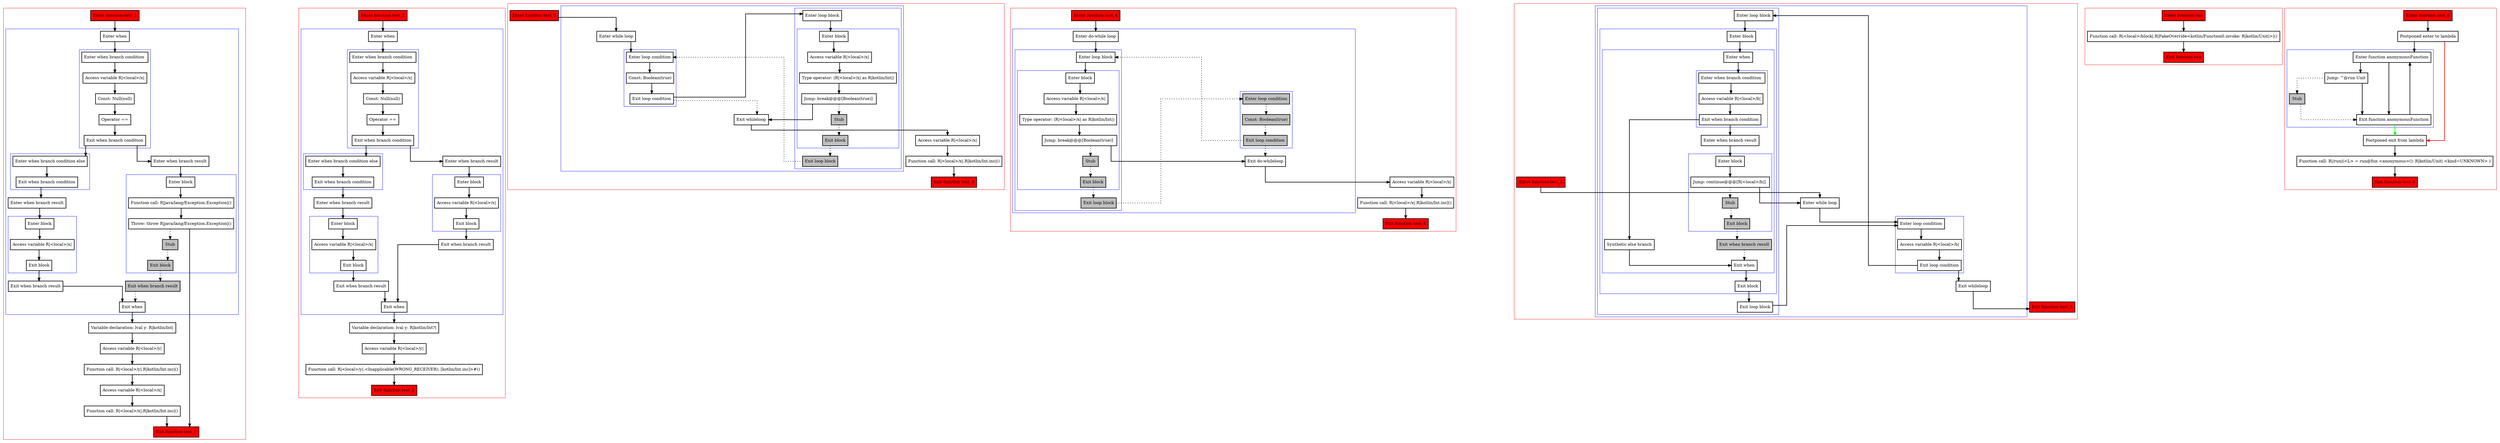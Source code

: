 digraph jumps_kt {
    graph [splines=ortho nodesep=3]
    node [shape=box penwidth=2]
    edge [penwidth=2]

    subgraph cluster_0 {
        color=red
        0 [label="Enter function test_1" style="filled" fillcolor=red];
        subgraph cluster_1 {
            color=blue
            1 [label="Enter when"];
            subgraph cluster_2 {
                color=blue
                2 [label="Enter when branch condition "];
                3 [label="Access variable R|<local>/x|"];
                4 [label="Const: Null(null)"];
                5 [label="Operator =="];
                6 [label="Exit when branch condition"];
            }
            subgraph cluster_3 {
                color=blue
                7 [label="Enter when branch condition else"];
                8 [label="Exit when branch condition"];
            }
            9 [label="Enter when branch result"];
            subgraph cluster_4 {
                color=blue
                10 [label="Enter block"];
                11 [label="Access variable R|<local>/x|"];
                12 [label="Exit block"];
            }
            13 [label="Exit when branch result"];
            14 [label="Enter when branch result"];
            subgraph cluster_5 {
                color=blue
                15 [label="Enter block"];
                16 [label="Function call: R|java/lang/Exception.Exception|()"];
                17 [label="Throw: throw R|java/lang/Exception.Exception|()"];
                18 [label="Stub" style="filled" fillcolor=gray];
                19 [label="Exit block" style="filled" fillcolor=gray];
            }
            20 [label="Exit when branch result" style="filled" fillcolor=gray];
            21 [label="Exit when"];
        }
        22 [label="Variable declaration: lval y: R|kotlin/Int|"];
        23 [label="Access variable R|<local>/y|"];
        24 [label="Function call: R|<local>/y|.R|kotlin/Int.inc|()"];
        25 [label="Access variable R|<local>/x|"];
        26 [label="Function call: R|<local>/x|.R|kotlin/Int.inc|()"];
        27 [label="Exit function test_1" style="filled" fillcolor=red];
    }

    0 -> {1};
    1 -> {2};
    2 -> {3};
    3 -> {4};
    4 -> {5};
    5 -> {6};
    6 -> {14 7};
    7 -> {8};
    8 -> {9};
    9 -> {10};
    10 -> {11};
    11 -> {12};
    12 -> {13};
    13 -> {21};
    14 -> {15};
    15 -> {16};
    16 -> {17};
    17 -> {27};
    17 -> {18} [style=dotted];
    18 -> {19} [style=dotted];
    19 -> {20} [style=dotted];
    20 -> {21} [style=dotted];
    21 -> {22};
    22 -> {23};
    23 -> {24};
    24 -> {25};
    25 -> {26};
    26 -> {27};

    subgraph cluster_6 {
        color=red
        28 [label="Enter function test_2" style="filled" fillcolor=red];
        subgraph cluster_7 {
            color=blue
            29 [label="Enter when"];
            subgraph cluster_8 {
                color=blue
                30 [label="Enter when branch condition "];
                31 [label="Access variable R|<local>/x|"];
                32 [label="Const: Null(null)"];
                33 [label="Operator =="];
                34 [label="Exit when branch condition"];
            }
            subgraph cluster_9 {
                color=blue
                35 [label="Enter when branch condition else"];
                36 [label="Exit when branch condition"];
            }
            37 [label="Enter when branch result"];
            subgraph cluster_10 {
                color=blue
                38 [label="Enter block"];
                39 [label="Access variable R|<local>/x|"];
                40 [label="Exit block"];
            }
            41 [label="Exit when branch result"];
            42 [label="Enter when branch result"];
            subgraph cluster_11 {
                color=blue
                43 [label="Enter block"];
                44 [label="Access variable R|<local>/x|"];
                45 [label="Exit block"];
            }
            46 [label="Exit when branch result"];
            47 [label="Exit when"];
        }
        48 [label="Variable declaration: lval y: R|kotlin/Int?|"];
        49 [label="Access variable R|<local>/y|"];
        50 [label="Function call: R|<local>/y|.<Inapplicable(WRONG_RECEIVER): [kotlin/Int.inc]>#()"];
        51 [label="Exit function test_2" style="filled" fillcolor=red];
    }

    28 -> {29};
    29 -> {30};
    30 -> {31};
    31 -> {32};
    32 -> {33};
    33 -> {34};
    34 -> {42 35};
    35 -> {36};
    36 -> {37};
    37 -> {38};
    38 -> {39};
    39 -> {40};
    40 -> {41};
    41 -> {47};
    42 -> {43};
    43 -> {44};
    44 -> {45};
    45 -> {46};
    46 -> {47};
    47 -> {48};
    48 -> {49};
    49 -> {50};
    50 -> {51};

    subgraph cluster_12 {
        color=red
        52 [label="Enter function test_3" style="filled" fillcolor=red];
        subgraph cluster_13 {
            color=blue
            53 [label="Enter while loop"];
            subgraph cluster_14 {
                color=blue
                54 [label="Enter loop condition"];
                55 [label="Const: Boolean(true)"];
                56 [label="Exit loop condition"];
            }
            subgraph cluster_15 {
                color=blue
                57 [label="Enter loop block"];
                subgraph cluster_16 {
                    color=blue
                    58 [label="Enter block"];
                    59 [label="Access variable R|<local>/x|"];
                    60 [label="Type operator: (R|<local>/x| as R|kotlin/Int|)"];
                    61 [label="Jump: break@@@[Boolean(true)] "];
                    62 [label="Stub" style="filled" fillcolor=gray];
                    63 [label="Exit block" style="filled" fillcolor=gray];
                }
                64 [label="Exit loop block" style="filled" fillcolor=gray];
            }
            65 [label="Exit whileloop"];
        }
        66 [label="Access variable R|<local>/x|"];
        67 [label="Function call: R|<local>/x|.R|kotlin/Int.inc|()"];
        68 [label="Exit function test_3" style="filled" fillcolor=red];
    }

    52 -> {53};
    53 -> {54};
    54 -> {55};
    55 -> {56};
    56 -> {57};
    56 -> {65} [style=dotted];
    57 -> {58};
    58 -> {59};
    59 -> {60};
    60 -> {61};
    61 -> {65};
    61 -> {62} [style=dotted];
    62 -> {63} [style=dotted];
    63 -> {64} [style=dotted];
    64 -> {54} [style=dotted];
    65 -> {66};
    66 -> {67};
    67 -> {68};

    subgraph cluster_17 {
        color=red
        69 [label="Enter function test_4" style="filled" fillcolor=red];
        subgraph cluster_18 {
            color=blue
            70 [label="Enter do-while loop"];
            subgraph cluster_19 {
                color=blue
                71 [label="Enter loop block"];
                subgraph cluster_20 {
                    color=blue
                    72 [label="Enter block"];
                    73 [label="Access variable R|<local>/x|"];
                    74 [label="Type operator: (R|<local>/x| as R|kotlin/Int|)"];
                    75 [label="Jump: break@@@[Boolean(true)] "];
                    76 [label="Stub" style="filled" fillcolor=gray];
                    77 [label="Exit block" style="filled" fillcolor=gray];
                }
                78 [label="Exit loop block" style="filled" fillcolor=gray];
            }
            subgraph cluster_21 {
                color=blue
                79 [label="Enter loop condition" style="filled" fillcolor=gray];
                80 [label="Const: Boolean(true)" style="filled" fillcolor=gray];
                81 [label="Exit loop condition" style="filled" fillcolor=gray];
            }
            82 [label="Exit do-whileloop"];
        }
        83 [label="Access variable R|<local>/x|"];
        84 [label="Function call: R|<local>/x|.R|kotlin/Int.inc|()"];
        85 [label="Exit function test_4" style="filled" fillcolor=red];
    }

    69 -> {70};
    70 -> {71};
    71 -> {72};
    72 -> {73};
    73 -> {74};
    74 -> {75};
    75 -> {82};
    75 -> {76} [style=dotted];
    76 -> {77} [style=dotted];
    77 -> {78} [style=dotted];
    78 -> {79} [style=dotted];
    79 -> {80} [style=dotted];
    80 -> {81} [style=dotted];
    81 -> {71 82} [style=dotted];
    82 -> {83};
    83 -> {84};
    84 -> {85};

    subgraph cluster_22 {
        color=red
        86 [label="Enter function test_5" style="filled" fillcolor=red];
        subgraph cluster_23 {
            color=blue
            87 [label="Enter while loop"];
            subgraph cluster_24 {
                color=blue
                88 [label="Enter loop condition"];
                89 [label="Access variable R|<local>/b|"];
                90 [label="Exit loop condition"];
            }
            subgraph cluster_25 {
                color=blue
                91 [label="Enter loop block"];
                subgraph cluster_26 {
                    color=blue
                    92 [label="Enter block"];
                    subgraph cluster_27 {
                        color=blue
                        93 [label="Enter when"];
                        subgraph cluster_28 {
                            color=blue
                            94 [label="Enter when branch condition "];
                            95 [label="Access variable R|<local>/b|"];
                            96 [label="Exit when branch condition"];
                        }
                        97 [label="Synthetic else branch"];
                        98 [label="Enter when branch result"];
                        subgraph cluster_29 {
                            color=blue
                            99 [label="Enter block"];
                            100 [label="Jump: continue@@@[R|<local>/b|] "];
                            101 [label="Stub" style="filled" fillcolor=gray];
                            102 [label="Exit block" style="filled" fillcolor=gray];
                        }
                        103 [label="Exit when branch result" style="filled" fillcolor=gray];
                        104 [label="Exit when"];
                    }
                    105 [label="Exit block"];
                }
                106 [label="Exit loop block"];
            }
            107 [label="Exit whileloop"];
        }
        108 [label="Exit function test_5" style="filled" fillcolor=red];
    }

    86 -> {87};
    87 -> {88};
    88 -> {89};
    89 -> {90};
    90 -> {107 91};
    91 -> {92};
    92 -> {93};
    93 -> {94};
    94 -> {95};
    95 -> {96};
    96 -> {98 97};
    97 -> {104};
    98 -> {99};
    99 -> {100};
    100 -> {87};
    100 -> {101} [style=dotted];
    101 -> {102} [style=dotted];
    102 -> {103} [style=dotted];
    103 -> {104} [style=dotted];
    104 -> {105};
    105 -> {106};
    106 -> {88};
    107 -> {108};

    subgraph cluster_30 {
        color=red
        109 [label="Enter function run" style="filled" fillcolor=red];
        110 [label="Function call: R|<local>/block|.R|FakeOverride<kotlin/Function0.invoke: R|kotlin/Unit|>|()"];
        111 [label="Exit function run" style="filled" fillcolor=red];
    }

    109 -> {110};
    110 -> {111};

    subgraph cluster_31 {
        color=red
        112 [label="Enter function test_6" style="filled" fillcolor=red];
        113 [label="Postponed enter to lambda"];
        subgraph cluster_32 {
            color=blue
            114 [label="Enter function anonymousFunction"];
            115 [label="Jump: ^@run Unit"];
            116 [label="Stub" style="filled" fillcolor=gray];
            117 [label="Exit function anonymousFunction"];
        }
        118 [label="Postponed exit from lambda"];
        119 [label="Function call: R|/run|(<L> = run@fun <anonymous>(): R|kotlin/Unit| <kind=UNKNOWN> )"];
        120 [label="Exit function test_6" style="filled" fillcolor=red];
    }

    112 -> {113};
    113 -> {114};
    113 -> {118} [color=red];
    114 -> {117 115};
    115 -> {117};
    115 -> {116} [style=dotted];
    116 -> {117} [style=dotted];
    117 -> {114};
    117 -> {118} [color=green];
    118 -> {119};
    119 -> {120};

}
